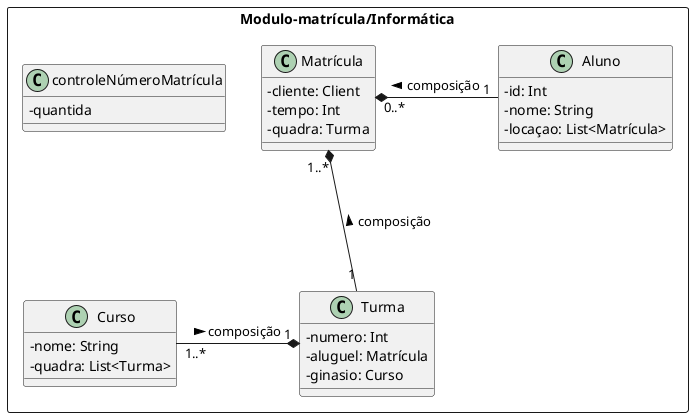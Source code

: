 @startuml matriculaInformatica
skinparam ClassAttributeIconSize 0

package Modulo-matrícula/Informática <<Rectangle>> {

    class Aluno {
    - id: Int
    - nome: String
    - locaçao: List<Matrícula>
  }

  Aluno "1" -l--* "0..*" Matrícula: composição >

  class Matrícula {
    - cliente: Client
    - tempo: Int
    - quadra: Turma
  }

  class controleNúmeroMatrícula {
    - quantida
  }

  Matrícula "1..*" *--- "1" Turma: < composição

  class Turma {
    - numero: Int
    - aluguel: Matrícula
    - ginasio: Curso
  }

  Turma "1"  *-l- "1..*" Curso: < composição

  class Curso {
    - nome: String
    - quadra: List<Turma>
  }

}
@enduml